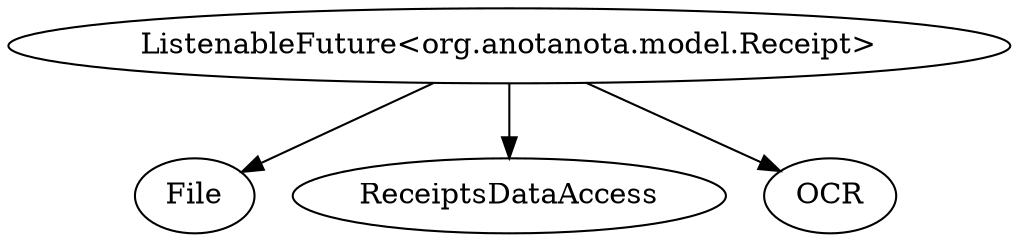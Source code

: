 digraph G1 {
  concentrate = true;
  n2 [label="ListenableFuture<org.anotanota.model.Receipt>"];
  n2 -> File;
  n2 -> ReceiptsDataAccess;
  n2 -> OCR;
}
